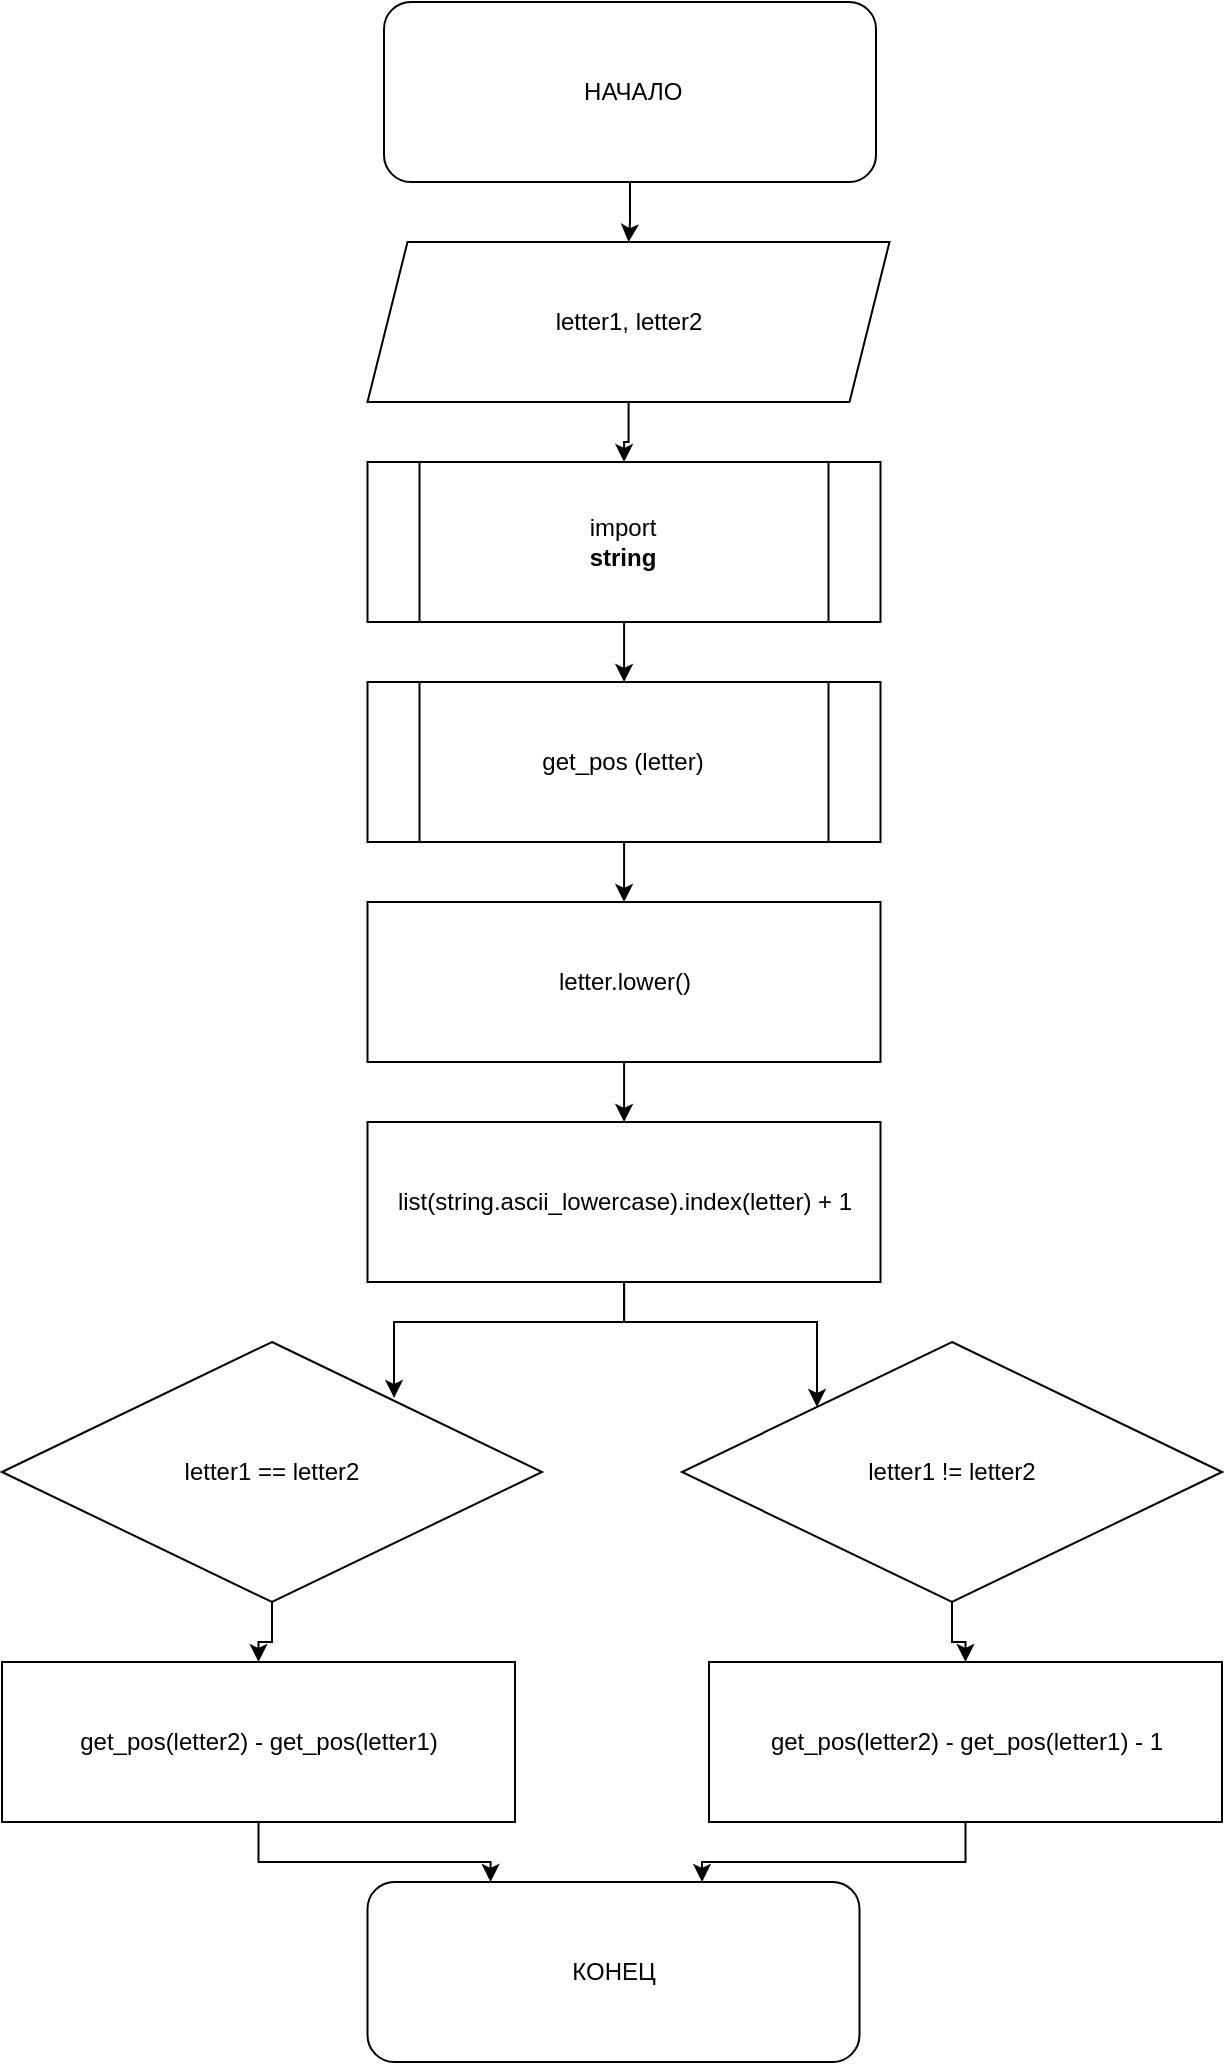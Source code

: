 <mxfile version="14.9.6" type="github">
  <diagram id="esLW6fSHgTExO1CrkHB-" name="Page-1">
    <mxGraphModel dx="786" dy="381" grid="1" gridSize="10" guides="1" tooltips="1" connect="1" arrows="1" fold="1" page="1" pageScale="1" pageWidth="827" pageHeight="1169" math="0" shadow="0">
      <root>
        <mxCell id="0" />
        <mxCell id="1" parent="0" />
        <mxCell id="LykHW9UKN4CFbqncayKg-13" value="" style="edgeStyle=orthogonalEdgeStyle;rounded=0;orthogonalLoop=1;jettySize=auto;html=1;" edge="1" parent="1" source="LykHW9UKN4CFbqncayKg-1" target="LykHW9UKN4CFbqncayKg-2">
          <mxGeometry relative="1" as="geometry" />
        </mxCell>
        <mxCell id="LykHW9UKN4CFbqncayKg-1" value="&amp;nbsp;НАЧАЛО" style="rounded=1;whiteSpace=wrap;html=1;" vertex="1" parent="1">
          <mxGeometry x="291" y="30" width="246" height="90" as="geometry" />
        </mxCell>
        <mxCell id="LykHW9UKN4CFbqncayKg-29" value="" style="edgeStyle=orthogonalEdgeStyle;rounded=0;orthogonalLoop=1;jettySize=auto;html=1;" edge="1" parent="1" source="LykHW9UKN4CFbqncayKg-2" target="LykHW9UKN4CFbqncayKg-3">
          <mxGeometry relative="1" as="geometry" />
        </mxCell>
        <mxCell id="LykHW9UKN4CFbqncayKg-2" value="letter1, letter2" style="shape=parallelogram;perimeter=parallelogramPerimeter;whiteSpace=wrap;html=1;fixedSize=1;" vertex="1" parent="1">
          <mxGeometry x="282.75" y="150" width="261" height="80" as="geometry" />
        </mxCell>
        <mxCell id="LykHW9UKN4CFbqncayKg-16" value="" style="edgeStyle=orthogonalEdgeStyle;rounded=0;orthogonalLoop=1;jettySize=auto;html=1;" edge="1" parent="1" source="LykHW9UKN4CFbqncayKg-3" target="LykHW9UKN4CFbqncayKg-6">
          <mxGeometry relative="1" as="geometry" />
        </mxCell>
        <mxCell id="LykHW9UKN4CFbqncayKg-3" value="import&lt;br&gt;&lt;b&gt;string&lt;/b&gt;" style="shape=process;whiteSpace=wrap;html=1;backgroundOutline=1;" vertex="1" parent="1">
          <mxGeometry x="282.75" y="260" width="256.5" height="80" as="geometry" />
        </mxCell>
        <mxCell id="LykHW9UKN4CFbqncayKg-18" value="" style="edgeStyle=orthogonalEdgeStyle;rounded=0;orthogonalLoop=1;jettySize=auto;html=1;" edge="1" parent="1" source="LykHW9UKN4CFbqncayKg-4" target="LykHW9UKN4CFbqncayKg-5">
          <mxGeometry relative="1" as="geometry" />
        </mxCell>
        <mxCell id="LykHW9UKN4CFbqncayKg-4" value="letter.lower()" style="rounded=0;whiteSpace=wrap;html=1;" vertex="1" parent="1">
          <mxGeometry x="282.75" y="480" width="256.5" height="80" as="geometry" />
        </mxCell>
        <mxCell id="LykHW9UKN4CFbqncayKg-21" style="edgeStyle=orthogonalEdgeStyle;rounded=0;orthogonalLoop=1;jettySize=auto;html=1;entryX=0.726;entryY=0.215;entryDx=0;entryDy=0;entryPerimeter=0;" edge="1" parent="1" source="LykHW9UKN4CFbqncayKg-5" target="LykHW9UKN4CFbqncayKg-7">
          <mxGeometry relative="1" as="geometry" />
        </mxCell>
        <mxCell id="LykHW9UKN4CFbqncayKg-22" style="edgeStyle=orthogonalEdgeStyle;rounded=0;orthogonalLoop=1;jettySize=auto;html=1;entryX=0;entryY=0;entryDx=0;entryDy=0;" edge="1" parent="1" source="LykHW9UKN4CFbqncayKg-5" target="LykHW9UKN4CFbqncayKg-8">
          <mxGeometry relative="1" as="geometry" />
        </mxCell>
        <mxCell id="LykHW9UKN4CFbqncayKg-5" value="list(string.ascii_lowercase).index(letter) + 1" style="rounded=0;whiteSpace=wrap;html=1;" vertex="1" parent="1">
          <mxGeometry x="282.75" y="590" width="256.5" height="80" as="geometry" />
        </mxCell>
        <mxCell id="LykHW9UKN4CFbqncayKg-17" value="" style="edgeStyle=orthogonalEdgeStyle;rounded=0;orthogonalLoop=1;jettySize=auto;html=1;" edge="1" parent="1" source="LykHW9UKN4CFbqncayKg-6" target="LykHW9UKN4CFbqncayKg-4">
          <mxGeometry relative="1" as="geometry" />
        </mxCell>
        <mxCell id="LykHW9UKN4CFbqncayKg-6" value="get_pos (letter)" style="shape=process;whiteSpace=wrap;html=1;backgroundOutline=1;" vertex="1" parent="1">
          <mxGeometry x="282.75" y="370" width="256.5" height="80" as="geometry" />
        </mxCell>
        <mxCell id="LykHW9UKN4CFbqncayKg-23" value="" style="edgeStyle=orthogonalEdgeStyle;rounded=0;orthogonalLoop=1;jettySize=auto;html=1;" edge="1" parent="1" source="LykHW9UKN4CFbqncayKg-7" target="LykHW9UKN4CFbqncayKg-9">
          <mxGeometry relative="1" as="geometry" />
        </mxCell>
        <mxCell id="LykHW9UKN4CFbqncayKg-7" value="letter1 == letter2" style="rhombus;whiteSpace=wrap;html=1;" vertex="1" parent="1">
          <mxGeometry x="100" y="700" width="270" height="130" as="geometry" />
        </mxCell>
        <mxCell id="LykHW9UKN4CFbqncayKg-24" value="" style="edgeStyle=orthogonalEdgeStyle;rounded=0;orthogonalLoop=1;jettySize=auto;html=1;" edge="1" parent="1" source="LykHW9UKN4CFbqncayKg-8" target="LykHW9UKN4CFbqncayKg-10">
          <mxGeometry relative="1" as="geometry" />
        </mxCell>
        <mxCell id="LykHW9UKN4CFbqncayKg-8" value="letter1 != letter2" style="rhombus;whiteSpace=wrap;html=1;" vertex="1" parent="1">
          <mxGeometry x="440" y="700" width="270" height="130" as="geometry" />
        </mxCell>
        <mxCell id="LykHW9UKN4CFbqncayKg-25" style="edgeStyle=orthogonalEdgeStyle;rounded=0;orthogonalLoop=1;jettySize=auto;html=1;entryX=0.25;entryY=0;entryDx=0;entryDy=0;" edge="1" parent="1" source="LykHW9UKN4CFbqncayKg-9" target="LykHW9UKN4CFbqncayKg-12">
          <mxGeometry relative="1" as="geometry" />
        </mxCell>
        <mxCell id="LykHW9UKN4CFbqncayKg-9" value="get_pos(letter2) - get_pos(letter1)" style="rounded=0;whiteSpace=wrap;html=1;" vertex="1" parent="1">
          <mxGeometry x="100" y="860" width="256.5" height="80" as="geometry" />
        </mxCell>
        <mxCell id="LykHW9UKN4CFbqncayKg-27" style="edgeStyle=orthogonalEdgeStyle;rounded=0;orthogonalLoop=1;jettySize=auto;html=1;entryX=0.68;entryY=0;entryDx=0;entryDy=0;entryPerimeter=0;" edge="1" parent="1" source="LykHW9UKN4CFbqncayKg-10" target="LykHW9UKN4CFbqncayKg-12">
          <mxGeometry relative="1" as="geometry" />
        </mxCell>
        <mxCell id="LykHW9UKN4CFbqncayKg-10" value="get_pos(letter2) - get_pos(letter1) - 1" style="rounded=0;whiteSpace=wrap;html=1;" vertex="1" parent="1">
          <mxGeometry x="453.5" y="860" width="256.5" height="80" as="geometry" />
        </mxCell>
        <mxCell id="LykHW9UKN4CFbqncayKg-12" value="КОНЕЦ" style="rounded=1;whiteSpace=wrap;html=1;" vertex="1" parent="1">
          <mxGeometry x="282.75" y="970" width="246" height="90" as="geometry" />
        </mxCell>
      </root>
    </mxGraphModel>
  </diagram>
</mxfile>
